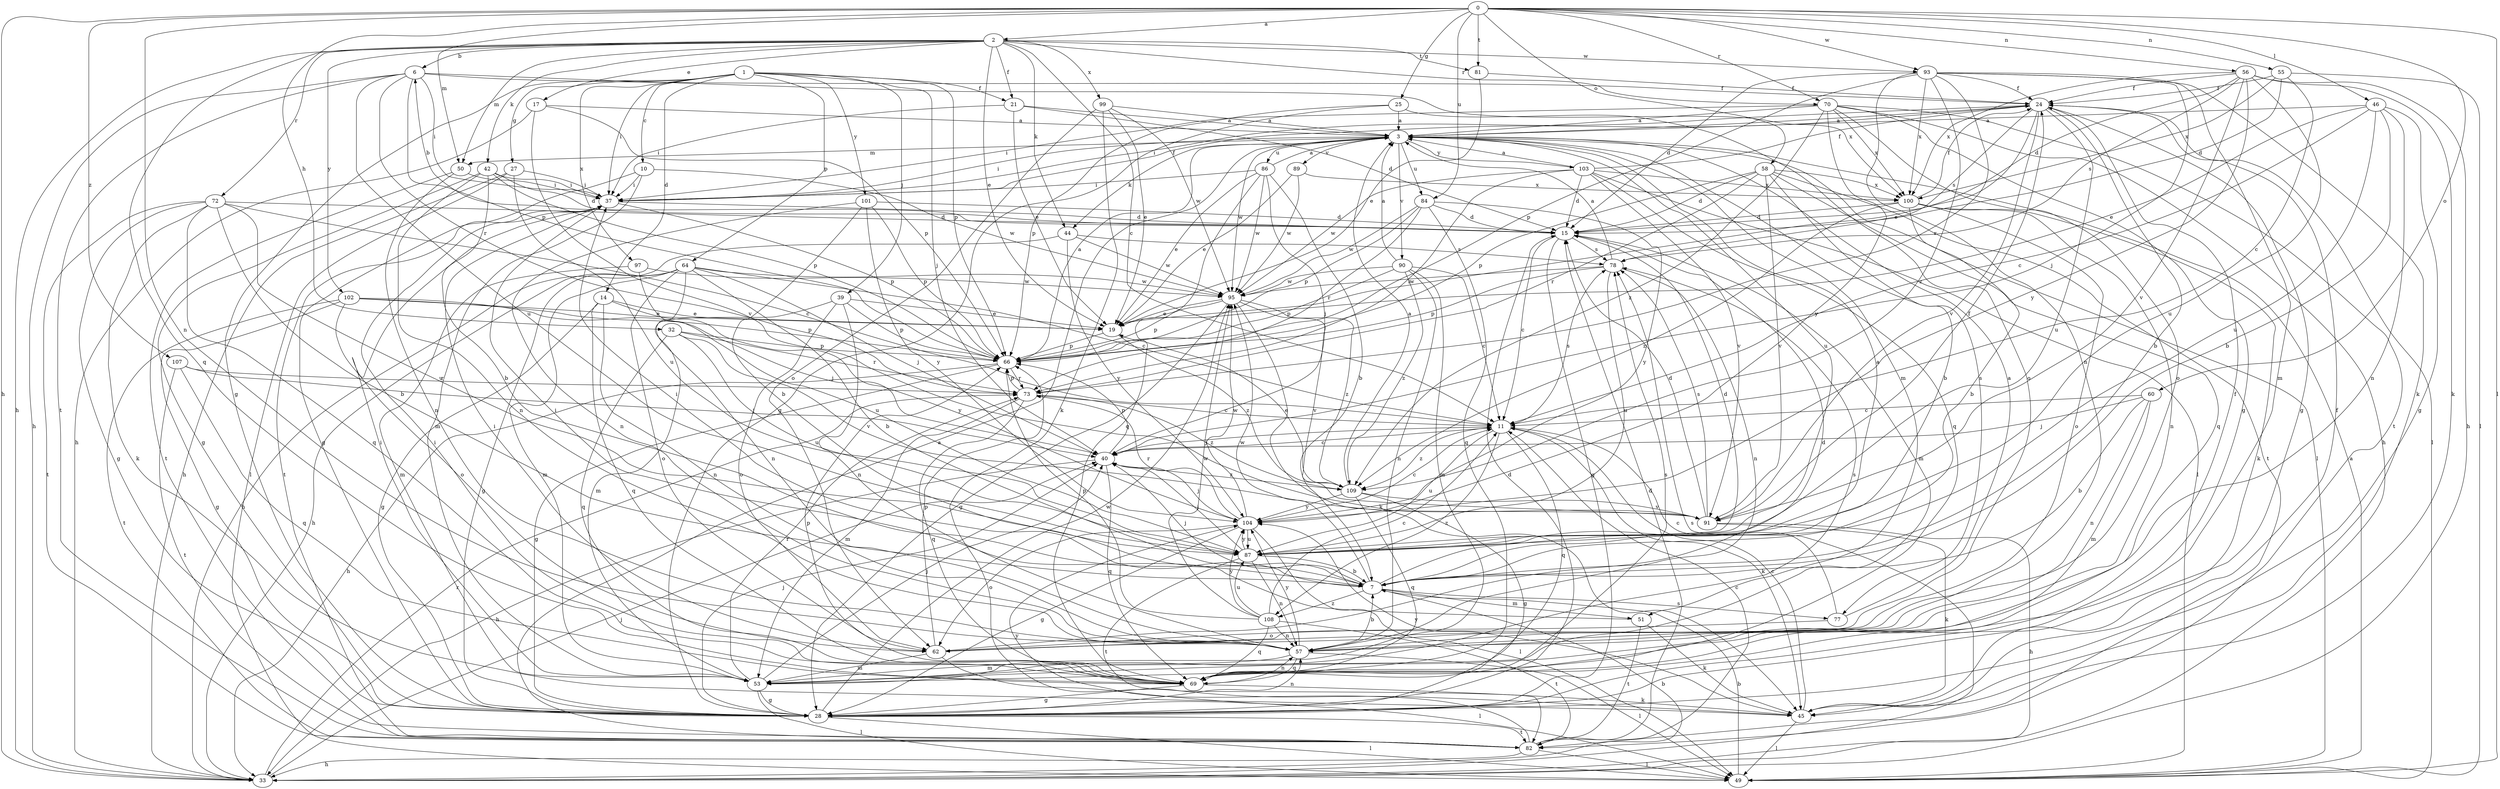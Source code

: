 strict digraph  {
0;
1;
2;
3;
6;
7;
10;
11;
14;
15;
17;
19;
21;
24;
25;
27;
28;
32;
33;
37;
39;
40;
42;
44;
45;
46;
49;
50;
51;
53;
55;
56;
57;
58;
60;
62;
64;
66;
69;
70;
72;
73;
77;
78;
81;
82;
84;
86;
87;
89;
90;
91;
93;
95;
97;
99;
100;
101;
102;
103;
104;
107;
108;
109;
0 -> 2  [label=a];
0 -> 25  [label=g];
0 -> 32  [label=h];
0 -> 33  [label=h];
0 -> 46  [label=l];
0 -> 49  [label=l];
0 -> 50  [label=m];
0 -> 55  [label=n];
0 -> 56  [label=n];
0 -> 57  [label=n];
0 -> 58  [label=o];
0 -> 60  [label=o];
0 -> 70  [label=r];
0 -> 81  [label=t];
0 -> 84  [label=u];
0 -> 93  [label=w];
0 -> 107  [label=z];
1 -> 10  [label=c];
1 -> 14  [label=d];
1 -> 21  [label=f];
1 -> 27  [label=g];
1 -> 28  [label=g];
1 -> 37  [label=i];
1 -> 39  [label=j];
1 -> 40  [label=j];
1 -> 64  [label=p];
1 -> 66  [label=p];
1 -> 97  [label=x];
1 -> 101  [label=y];
2 -> 6  [label=b];
2 -> 11  [label=c];
2 -> 17  [label=e];
2 -> 19  [label=e];
2 -> 21  [label=f];
2 -> 33  [label=h];
2 -> 42  [label=k];
2 -> 44  [label=k];
2 -> 50  [label=m];
2 -> 69  [label=q];
2 -> 70  [label=r];
2 -> 72  [label=r];
2 -> 81  [label=t];
2 -> 93  [label=w];
2 -> 99  [label=x];
2 -> 102  [label=y];
3 -> 37  [label=i];
3 -> 44  [label=k];
3 -> 49  [label=l];
3 -> 50  [label=m];
3 -> 51  [label=m];
3 -> 77  [label=s];
3 -> 84  [label=u];
3 -> 86  [label=u];
3 -> 87  [label=u];
3 -> 89  [label=v];
3 -> 90  [label=v];
3 -> 95  [label=w];
3 -> 103  [label=y];
6 -> 24  [label=f];
6 -> 33  [label=h];
6 -> 37  [label=i];
6 -> 66  [label=p];
6 -> 73  [label=r];
6 -> 82  [label=t];
6 -> 87  [label=u];
6 -> 100  [label=x];
7 -> 3  [label=a];
7 -> 37  [label=i];
7 -> 40  [label=j];
7 -> 51  [label=m];
7 -> 77  [label=s];
7 -> 95  [label=w];
7 -> 108  [label=z];
10 -> 28  [label=g];
10 -> 37  [label=i];
10 -> 53  [label=m];
10 -> 95  [label=w];
11 -> 40  [label=j];
11 -> 45  [label=k];
11 -> 69  [label=q];
11 -> 78  [label=s];
11 -> 87  [label=u];
11 -> 108  [label=z];
11 -> 109  [label=z];
14 -> 19  [label=e];
14 -> 28  [label=g];
14 -> 57  [label=n];
14 -> 69  [label=q];
14 -> 104  [label=y];
15 -> 6  [label=b];
15 -> 11  [label=c];
15 -> 28  [label=g];
15 -> 53  [label=m];
15 -> 78  [label=s];
17 -> 3  [label=a];
17 -> 33  [label=h];
17 -> 66  [label=p];
17 -> 91  [label=v];
19 -> 66  [label=p];
19 -> 109  [label=z];
21 -> 3  [label=a];
21 -> 15  [label=d];
21 -> 19  [label=e];
21 -> 37  [label=i];
24 -> 3  [label=a];
24 -> 7  [label=b];
24 -> 19  [label=e];
24 -> 28  [label=g];
24 -> 37  [label=i];
24 -> 49  [label=l];
24 -> 78  [label=s];
24 -> 87  [label=u];
24 -> 91  [label=v];
25 -> 3  [label=a];
25 -> 28  [label=g];
25 -> 62  [label=o];
25 -> 66  [label=p];
27 -> 33  [label=h];
27 -> 37  [label=i];
27 -> 49  [label=l];
27 -> 87  [label=u];
28 -> 15  [label=d];
28 -> 40  [label=j];
28 -> 49  [label=l];
28 -> 57  [label=n];
28 -> 82  [label=t];
28 -> 95  [label=w];
32 -> 66  [label=p];
32 -> 69  [label=q];
32 -> 73  [label=r];
32 -> 87  [label=u];
32 -> 91  [label=v];
33 -> 7  [label=b];
33 -> 40  [label=j];
33 -> 73  [label=r];
33 -> 78  [label=s];
37 -> 15  [label=d];
37 -> 24  [label=f];
37 -> 66  [label=p];
37 -> 82  [label=t];
39 -> 19  [label=e];
39 -> 53  [label=m];
39 -> 57  [label=n];
39 -> 62  [label=o];
39 -> 66  [label=p];
40 -> 11  [label=c];
40 -> 33  [label=h];
40 -> 66  [label=p];
40 -> 69  [label=q];
40 -> 109  [label=z];
42 -> 7  [label=b];
42 -> 15  [label=d];
42 -> 28  [label=g];
42 -> 37  [label=i];
42 -> 57  [label=n];
42 -> 66  [label=p];
44 -> 33  [label=h];
44 -> 78  [label=s];
44 -> 95  [label=w];
44 -> 104  [label=y];
45 -> 11  [label=c];
45 -> 24  [label=f];
45 -> 49  [label=l];
45 -> 104  [label=y];
46 -> 3  [label=a];
46 -> 7  [label=b];
46 -> 11  [label=c];
46 -> 19  [label=e];
46 -> 28  [label=g];
46 -> 57  [label=n];
46 -> 87  [label=u];
49 -> 3  [label=a];
49 -> 7  [label=b];
50 -> 37  [label=i];
50 -> 57  [label=n];
50 -> 82  [label=t];
51 -> 37  [label=i];
51 -> 45  [label=k];
51 -> 82  [label=t];
53 -> 28  [label=g];
53 -> 37  [label=i];
53 -> 40  [label=j];
53 -> 49  [label=l];
53 -> 73  [label=r];
53 -> 78  [label=s];
55 -> 11  [label=c];
55 -> 15  [label=d];
55 -> 24  [label=f];
55 -> 49  [label=l];
55 -> 100  [label=x];
56 -> 15  [label=d];
56 -> 24  [label=f];
56 -> 33  [label=h];
56 -> 45  [label=k];
56 -> 78  [label=s];
56 -> 87  [label=u];
56 -> 91  [label=v];
56 -> 100  [label=x];
56 -> 104  [label=y];
57 -> 7  [label=b];
57 -> 49  [label=l];
57 -> 53  [label=m];
57 -> 69  [label=q];
57 -> 104  [label=y];
58 -> 7  [label=b];
58 -> 15  [label=d];
58 -> 66  [label=p];
58 -> 69  [label=q];
58 -> 73  [label=r];
58 -> 82  [label=t];
58 -> 91  [label=v];
58 -> 100  [label=x];
60 -> 7  [label=b];
60 -> 11  [label=c];
60 -> 40  [label=j];
60 -> 53  [label=m];
60 -> 57  [label=n];
62 -> 15  [label=d];
62 -> 37  [label=i];
62 -> 49  [label=l];
62 -> 53  [label=m];
62 -> 66  [label=p];
64 -> 7  [label=b];
64 -> 11  [label=c];
64 -> 28  [label=g];
64 -> 33  [label=h];
64 -> 40  [label=j];
64 -> 53  [label=m];
64 -> 57  [label=n];
64 -> 62  [label=o];
64 -> 95  [label=w];
66 -> 3  [label=a];
66 -> 28  [label=g];
66 -> 33  [label=h];
66 -> 73  [label=r];
69 -> 24  [label=f];
69 -> 28  [label=g];
69 -> 37  [label=i];
69 -> 45  [label=k];
69 -> 57  [label=n];
69 -> 66  [label=p];
69 -> 78  [label=s];
70 -> 3  [label=a];
70 -> 28  [label=g];
70 -> 33  [label=h];
70 -> 37  [label=i];
70 -> 62  [label=o];
70 -> 82  [label=t];
70 -> 100  [label=x];
70 -> 104  [label=y];
70 -> 109  [label=z];
72 -> 7  [label=b];
72 -> 11  [label=c];
72 -> 15  [label=d];
72 -> 28  [label=g];
72 -> 45  [label=k];
72 -> 69  [label=q];
72 -> 82  [label=t];
72 -> 87  [label=u];
73 -> 11  [label=c];
73 -> 53  [label=m];
73 -> 66  [label=p];
73 -> 69  [label=q];
73 -> 109  [label=z];
77 -> 3  [label=a];
77 -> 11  [label=c];
77 -> 62  [label=o];
78 -> 3  [label=a];
78 -> 57  [label=n];
78 -> 66  [label=p];
78 -> 87  [label=u];
78 -> 95  [label=w];
81 -> 19  [label=e];
81 -> 24  [label=f];
82 -> 3  [label=a];
82 -> 11  [label=c];
82 -> 15  [label=d];
82 -> 33  [label=h];
82 -> 49  [label=l];
82 -> 104  [label=y];
84 -> 15  [label=d];
84 -> 66  [label=p];
84 -> 69  [label=q];
84 -> 73  [label=r];
84 -> 95  [label=w];
84 -> 104  [label=y];
86 -> 3  [label=a];
86 -> 7  [label=b];
86 -> 19  [label=e];
86 -> 37  [label=i];
86 -> 40  [label=j];
86 -> 69  [label=q];
86 -> 95  [label=w];
87 -> 7  [label=b];
87 -> 15  [label=d];
87 -> 40  [label=j];
87 -> 57  [label=n];
87 -> 82  [label=t];
87 -> 104  [label=y];
89 -> 19  [label=e];
89 -> 95  [label=w];
89 -> 100  [label=x];
90 -> 3  [label=a];
90 -> 11  [label=c];
90 -> 53  [label=m];
90 -> 57  [label=n];
90 -> 66  [label=p];
90 -> 95  [label=w];
90 -> 109  [label=z];
91 -> 15  [label=d];
91 -> 24  [label=f];
91 -> 33  [label=h];
91 -> 45  [label=k];
91 -> 78  [label=s];
93 -> 15  [label=d];
93 -> 24  [label=f];
93 -> 40  [label=j];
93 -> 45  [label=k];
93 -> 53  [label=m];
93 -> 57  [label=n];
93 -> 66  [label=p];
93 -> 73  [label=r];
93 -> 100  [label=x];
93 -> 109  [label=z];
95 -> 19  [label=e];
95 -> 28  [label=g];
95 -> 45  [label=k];
95 -> 66  [label=p];
95 -> 91  [label=v];
95 -> 109  [label=z];
97 -> 53  [label=m];
97 -> 87  [label=u];
97 -> 95  [label=w];
99 -> 3  [label=a];
99 -> 19  [label=e];
99 -> 45  [label=k];
99 -> 62  [label=o];
99 -> 95  [label=w];
100 -> 7  [label=b];
100 -> 15  [label=d];
100 -> 24  [label=f];
100 -> 45  [label=k];
100 -> 57  [label=n];
100 -> 62  [label=o];
100 -> 109  [label=z];
101 -> 7  [label=b];
101 -> 15  [label=d];
101 -> 57  [label=n];
101 -> 66  [label=p];
101 -> 104  [label=y];
102 -> 19  [label=e];
102 -> 28  [label=g];
102 -> 40  [label=j];
102 -> 62  [label=o];
102 -> 66  [label=p];
102 -> 82  [label=t];
103 -> 3  [label=a];
103 -> 15  [label=d];
103 -> 24  [label=f];
103 -> 49  [label=l];
103 -> 69  [label=q];
103 -> 73  [label=r];
103 -> 91  [label=v];
103 -> 95  [label=w];
103 -> 100  [label=x];
104 -> 11  [label=c];
104 -> 28  [label=g];
104 -> 40  [label=j];
104 -> 49  [label=l];
104 -> 62  [label=o];
104 -> 73  [label=r];
104 -> 87  [label=u];
104 -> 95  [label=w];
107 -> 40  [label=j];
107 -> 69  [label=q];
107 -> 73  [label=r];
107 -> 82  [label=t];
108 -> 11  [label=c];
108 -> 57  [label=n];
108 -> 66  [label=p];
108 -> 69  [label=q];
108 -> 82  [label=t];
108 -> 87  [label=u];
108 -> 95  [label=w];
108 -> 104  [label=y];
109 -> 3  [label=a];
109 -> 19  [label=e];
109 -> 28  [label=g];
109 -> 69  [label=q];
109 -> 91  [label=v];
109 -> 104  [label=y];
}
